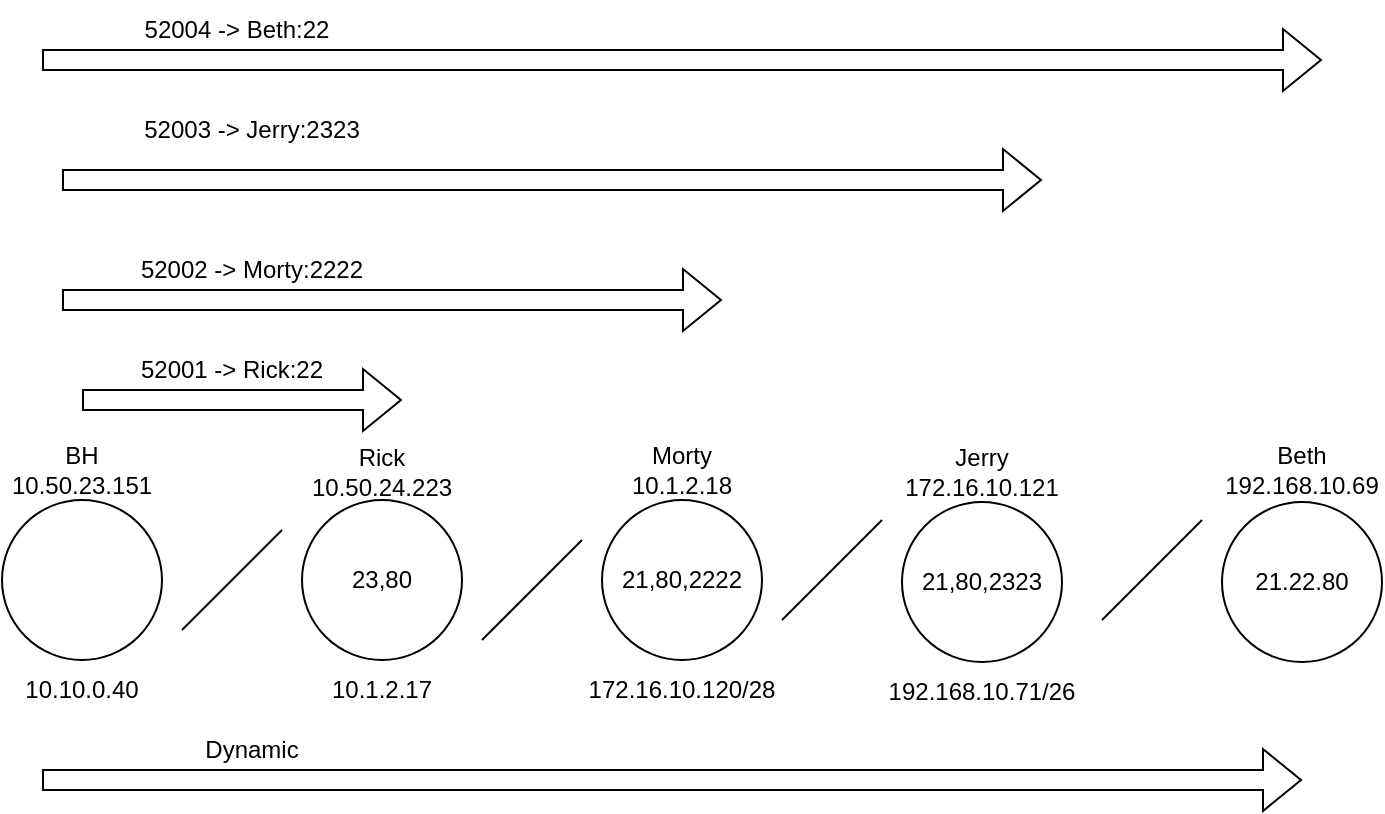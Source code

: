 <mxfile version="24.8.4">
  <diagram name="Page-1" id="GWP0L3FjsrWtVJWvDsT7">
    <mxGraphModel dx="1434" dy="1922" grid="1" gridSize="10" guides="1" tooltips="1" connect="1" arrows="1" fold="1" page="1" pageScale="1" pageWidth="850" pageHeight="1100" math="0" shadow="0">
      <root>
        <mxCell id="0" />
        <mxCell id="1" parent="0" />
        <mxCell id="z2eoowUua1yX7PWgpwqR-1" value="" style="ellipse;whiteSpace=wrap;html=1;aspect=fixed;" vertex="1" parent="1">
          <mxGeometry x="90" y="140" width="80" height="80" as="geometry" />
        </mxCell>
        <mxCell id="z2eoowUua1yX7PWgpwqR-2" value="10.10.0.40" style="text;html=1;align=center;verticalAlign=middle;whiteSpace=wrap;rounded=0;" vertex="1" parent="1">
          <mxGeometry x="100" y="220" width="60" height="30" as="geometry" />
        </mxCell>
        <mxCell id="z2eoowUua1yX7PWgpwqR-3" value="23,80" style="ellipse;whiteSpace=wrap;html=1;aspect=fixed;" vertex="1" parent="1">
          <mxGeometry x="240" y="140" width="80" height="80" as="geometry" />
        </mxCell>
        <mxCell id="z2eoowUua1yX7PWgpwqR-4" value="Rick&lt;br&gt;&lt;div&gt;10.50.24.223&lt;/div&gt;" style="text;html=1;align=center;verticalAlign=middle;whiteSpace=wrap;rounded=0;" vertex="1" parent="1">
          <mxGeometry x="250" y="111" width="60" height="30" as="geometry" />
        </mxCell>
        <mxCell id="z2eoowUua1yX7PWgpwqR-5" value="" style="endArrow=none;html=1;rounded=0;" edge="1" parent="1">
          <mxGeometry width="50" height="50" relative="1" as="geometry">
            <mxPoint x="180" y="205" as="sourcePoint" />
            <mxPoint x="230" y="155" as="targetPoint" />
          </mxGeometry>
        </mxCell>
        <mxCell id="z2eoowUua1yX7PWgpwqR-6" value="10.1.2.17" style="text;html=1;align=center;verticalAlign=middle;whiteSpace=wrap;rounded=0;" vertex="1" parent="1">
          <mxGeometry x="250" y="220" width="60" height="30" as="geometry" />
        </mxCell>
        <mxCell id="z2eoowUua1yX7PWgpwqR-7" value="&lt;div&gt;BH&lt;/div&gt;&lt;div&gt;10.50.23.151&lt;br&gt;&lt;/div&gt;" style="text;html=1;align=center;verticalAlign=middle;whiteSpace=wrap;rounded=0;" vertex="1" parent="1">
          <mxGeometry x="100" y="110" width="60" height="30" as="geometry" />
        </mxCell>
        <mxCell id="z2eoowUua1yX7PWgpwqR-8" value="" style="shape=flexArrow;endArrow=classic;html=1;rounded=0;" edge="1" parent="1">
          <mxGeometry width="50" height="50" relative="1" as="geometry">
            <mxPoint x="130" y="90" as="sourcePoint" />
            <mxPoint x="290" y="90" as="targetPoint" />
          </mxGeometry>
        </mxCell>
        <mxCell id="z2eoowUua1yX7PWgpwqR-9" value="52001 -&amp;gt; Rick:22" style="text;html=1;align=center;verticalAlign=middle;whiteSpace=wrap;rounded=0;" vertex="1" parent="1">
          <mxGeometry x="150" y="60" width="110" height="30" as="geometry" />
        </mxCell>
        <mxCell id="z2eoowUua1yX7PWgpwqR-10" value="" style="shape=flexArrow;endArrow=classic;html=1;rounded=0;" edge="1" parent="1">
          <mxGeometry width="50" height="50" relative="1" as="geometry">
            <mxPoint x="110" y="280" as="sourcePoint" />
            <mxPoint x="740" y="280" as="targetPoint" />
          </mxGeometry>
        </mxCell>
        <mxCell id="z2eoowUua1yX7PWgpwqR-11" value="Dynamic" style="text;html=1;align=center;verticalAlign=middle;whiteSpace=wrap;rounded=0;" vertex="1" parent="1">
          <mxGeometry x="185" y="250" width="60" height="30" as="geometry" />
        </mxCell>
        <mxCell id="z2eoowUua1yX7PWgpwqR-13" value="21,80,2222" style="ellipse;whiteSpace=wrap;html=1;aspect=fixed;" vertex="1" parent="1">
          <mxGeometry x="390" y="140" width="80" height="80" as="geometry" />
        </mxCell>
        <mxCell id="z2eoowUua1yX7PWgpwqR-14" value="Morty&lt;br&gt;&lt;div&gt;10.1.2.18&lt;/div&gt;" style="text;html=1;align=center;verticalAlign=middle;whiteSpace=wrap;rounded=0;" vertex="1" parent="1">
          <mxGeometry x="400" y="110" width="60" height="30" as="geometry" />
        </mxCell>
        <mxCell id="z2eoowUua1yX7PWgpwqR-16" value="" style="endArrow=none;html=1;rounded=0;" edge="1" parent="1">
          <mxGeometry width="50" height="50" relative="1" as="geometry">
            <mxPoint x="330" y="210" as="sourcePoint" />
            <mxPoint x="380" y="160" as="targetPoint" />
          </mxGeometry>
        </mxCell>
        <mxCell id="z2eoowUua1yX7PWgpwqR-18" value="172.16.10.120/28" style="text;html=1;align=center;verticalAlign=middle;whiteSpace=wrap;rounded=0;" vertex="1" parent="1">
          <mxGeometry x="400" y="220" width="60" height="30" as="geometry" />
        </mxCell>
        <mxCell id="z2eoowUua1yX7PWgpwqR-19" value="" style="shape=flexArrow;endArrow=classic;html=1;rounded=0;" edge="1" parent="1">
          <mxGeometry width="50" height="50" relative="1" as="geometry">
            <mxPoint x="120" y="40" as="sourcePoint" />
            <mxPoint x="450" y="40" as="targetPoint" />
          </mxGeometry>
        </mxCell>
        <mxCell id="z2eoowUua1yX7PWgpwqR-20" value="52002 -&amp;gt; Morty:2222" style="text;html=1;align=center;verticalAlign=middle;whiteSpace=wrap;rounded=0;" vertex="1" parent="1">
          <mxGeometry x="140" y="10" width="150" height="30" as="geometry" />
        </mxCell>
        <mxCell id="z2eoowUua1yX7PWgpwqR-21" value="21,80,2323" style="ellipse;whiteSpace=wrap;html=1;aspect=fixed;" vertex="1" parent="1">
          <mxGeometry x="540" y="141" width="80" height="80" as="geometry" />
        </mxCell>
        <mxCell id="z2eoowUua1yX7PWgpwqR-22" value="" style="endArrow=none;html=1;rounded=0;" edge="1" parent="1">
          <mxGeometry width="50" height="50" relative="1" as="geometry">
            <mxPoint x="480" y="200" as="sourcePoint" />
            <mxPoint x="530" y="150" as="targetPoint" />
          </mxGeometry>
        </mxCell>
        <mxCell id="z2eoowUua1yX7PWgpwqR-23" value="Jerry&lt;br&gt;&lt;div&gt;172.16.10.121&lt;/div&gt;" style="text;html=1;align=center;verticalAlign=middle;whiteSpace=wrap;rounded=0;" vertex="1" parent="1">
          <mxGeometry x="550" y="111" width="60" height="30" as="geometry" />
        </mxCell>
        <mxCell id="z2eoowUua1yX7PWgpwqR-24" value="&lt;div&gt;192.168.10.71/26&lt;/div&gt;" style="text;html=1;align=center;verticalAlign=middle;whiteSpace=wrap;rounded=0;" vertex="1" parent="1">
          <mxGeometry x="550" y="221" width="60" height="30" as="geometry" />
        </mxCell>
        <mxCell id="z2eoowUua1yX7PWgpwqR-25" value="" style="shape=flexArrow;endArrow=classic;html=1;rounded=0;" edge="1" parent="1">
          <mxGeometry width="50" height="50" relative="1" as="geometry">
            <mxPoint x="120" y="-20" as="sourcePoint" />
            <mxPoint x="610" y="-20" as="targetPoint" />
          </mxGeometry>
        </mxCell>
        <mxCell id="z2eoowUua1yX7PWgpwqR-26" value="52003 -&amp;gt; Jerry:2323" style="text;html=1;align=center;verticalAlign=middle;whiteSpace=wrap;rounded=0;" vertex="1" parent="1">
          <mxGeometry x="120" y="-60" width="190" height="30" as="geometry" />
        </mxCell>
        <mxCell id="z2eoowUua1yX7PWgpwqR-27" value="21.22.80" style="ellipse;whiteSpace=wrap;html=1;aspect=fixed;" vertex="1" parent="1">
          <mxGeometry x="700" y="141" width="80" height="80" as="geometry" />
        </mxCell>
        <mxCell id="z2eoowUua1yX7PWgpwqR-28" value="&lt;div&gt;Beth&lt;/div&gt;&lt;div&gt;192.168.10.69&lt;/div&gt;" style="text;html=1;align=center;verticalAlign=middle;whiteSpace=wrap;rounded=0;" vertex="1" parent="1">
          <mxGeometry x="710" y="110" width="60" height="30" as="geometry" />
        </mxCell>
        <mxCell id="z2eoowUua1yX7PWgpwqR-29" value="" style="endArrow=none;html=1;rounded=0;" edge="1" parent="1">
          <mxGeometry width="50" height="50" relative="1" as="geometry">
            <mxPoint x="640" y="200" as="sourcePoint" />
            <mxPoint x="690" y="150" as="targetPoint" />
          </mxGeometry>
        </mxCell>
        <mxCell id="z2eoowUua1yX7PWgpwqR-31" value="" style="shape=flexArrow;endArrow=classic;html=1;rounded=0;" edge="1" parent="1">
          <mxGeometry width="50" height="50" relative="1" as="geometry">
            <mxPoint x="110" y="-80" as="sourcePoint" />
            <mxPoint x="750" y="-80" as="targetPoint" />
          </mxGeometry>
        </mxCell>
        <mxCell id="z2eoowUua1yX7PWgpwqR-32" value="52004 -&amp;gt; Beth:22" style="text;html=1;align=center;verticalAlign=middle;whiteSpace=wrap;rounded=0;" vertex="1" parent="1">
          <mxGeometry x="155" y="-110" width="105" height="30" as="geometry" />
        </mxCell>
      </root>
    </mxGraphModel>
  </diagram>
</mxfile>
